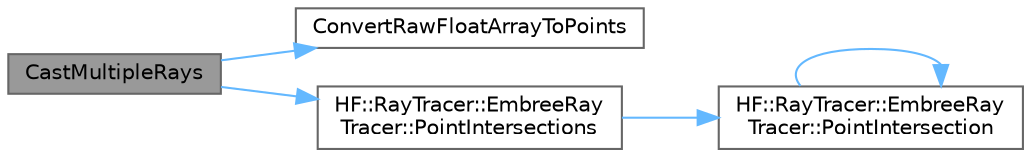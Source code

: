 digraph "CastMultipleRays"
{
 // LATEX_PDF_SIZE
  bgcolor="transparent";
  edge [fontname=Helvetica,fontsize=10,labelfontname=Helvetica,labelfontsize=10];
  node [fontname=Helvetica,fontsize=10,shape=box,height=0.2,width=0.4];
  rankdir="LR";
  Node1 [label="CastMultipleRays",height=0.2,width=0.4,color="gray40", fillcolor="grey60", style="filled", fontcolor="black",tooltip="Cast multiple rays at once in parallel and receive their hitpoints in return. The number of direction..."];
  Node1 -> Node2 [color="steelblue1",style="solid"];
  Node2 [label="ConvertRawFloatArrayToPoints",height=0.2,width=0.4,color="grey40", fillcolor="white", style="filled",URL="$a00245.html#a603d456361c9737b88a091e6683db12b",tooltip="Convert a raw array from an external caller to an organized vector of points"];
  Node1 -> Node3 [color="steelblue1",style="solid"];
  Node3 [label="HF::RayTracer::EmbreeRay\lTracer::PointIntersections",height=0.2,width=0.4,color="grey40", fillcolor="white", style="filled",URL="$a01411.html#a0c4abe0d3160c1a59231e0ae492fe537",tooltip="Cast multiple rays and recieve hitpoints in return."];
  Node3 -> Node4 [color="steelblue1",style="solid"];
  Node4 [label="HF::RayTracer::EmbreeRay\lTracer::PointIntersection",height=0.2,width=0.4,color="grey40", fillcolor="white", style="filled",URL="$a01411.html#aa8424b274c7c5d0598ff13b49ac8c8d2",tooltip="Cast a ray and overwrite the origin with the hitpoint if it intersects any geometry."];
  Node4 -> Node4 [color="steelblue1",style="solid"];
}
